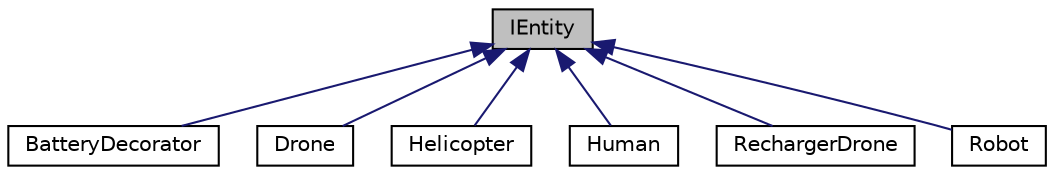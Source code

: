 digraph "IEntity"
{
 // LATEX_PDF_SIZE
  edge [fontname="Helvetica",fontsize="10",labelfontname="Helvetica",labelfontsize="10"];
  node [fontname="Helvetica",fontsize="10",shape=record];
  Node1 [label="IEntity",height=0.2,width=0.4,color="black", fillcolor="grey75", style="filled", fontcolor="black",tooltip="Represents an entity in a physical system."];
  Node1 -> Node2 [dir="back",color="midnightblue",fontsize="10",style="solid",fontname="Helvetica"];
  Node2 [label="BatteryDecorator",height=0.2,width=0.4,color="black", fillcolor="white", style="filled",URL="$classBatteryDecorator.html",tooltip="this class inhertis from the IStrategy class and is represents a battery decorator where the entity w..."];
  Node1 -> Node3 [dir="back",color="midnightblue",fontsize="10",style="solid",fontname="Helvetica"];
  Node3 [label="Drone",height=0.2,width=0.4,color="black", fillcolor="white", style="filled",URL="$classDrone.html",tooltip="Represents a drone in a physical system. Drones move using euler integration based on a specified vel..."];
  Node1 -> Node4 [dir="back",color="midnightblue",fontsize="10",style="solid",fontname="Helvetica"];
  Node4 [label="Helicopter",height=0.2,width=0.4,color="black", fillcolor="white", style="filled",URL="$classHelicopter.html",tooltip="Represents a helicopter in the simulation."];
  Node1 -> Node5 [dir="back",color="midnightblue",fontsize="10",style="solid",fontname="Helvetica"];
  Node5 [label="Human",height=0.2,width=0.4,color="black", fillcolor="white", style="filled",URL="$classHuman.html",tooltip="Represents a human in the simulation."];
  Node1 -> Node6 [dir="back",color="midnightblue",fontsize="10",style="solid",fontname="Helvetica"];
  Node6 [label="RechargerDrone",height=0.2,width=0.4,color="black", fillcolor="white", style="filled",URL="$classRechargerDrone.html",tooltip="Represents a Recharger drone in a physical system. Drones move using euler integration based on a spe..."];
  Node1 -> Node7 [dir="back",color="midnightblue",fontsize="10",style="solid",fontname="Helvetica"];
  Node7 [label="Robot",height=0.2,width=0.4,color="black", fillcolor="white", style="filled",URL="$classRobot.html",tooltip="Represents a robot in a physical system."];
}
